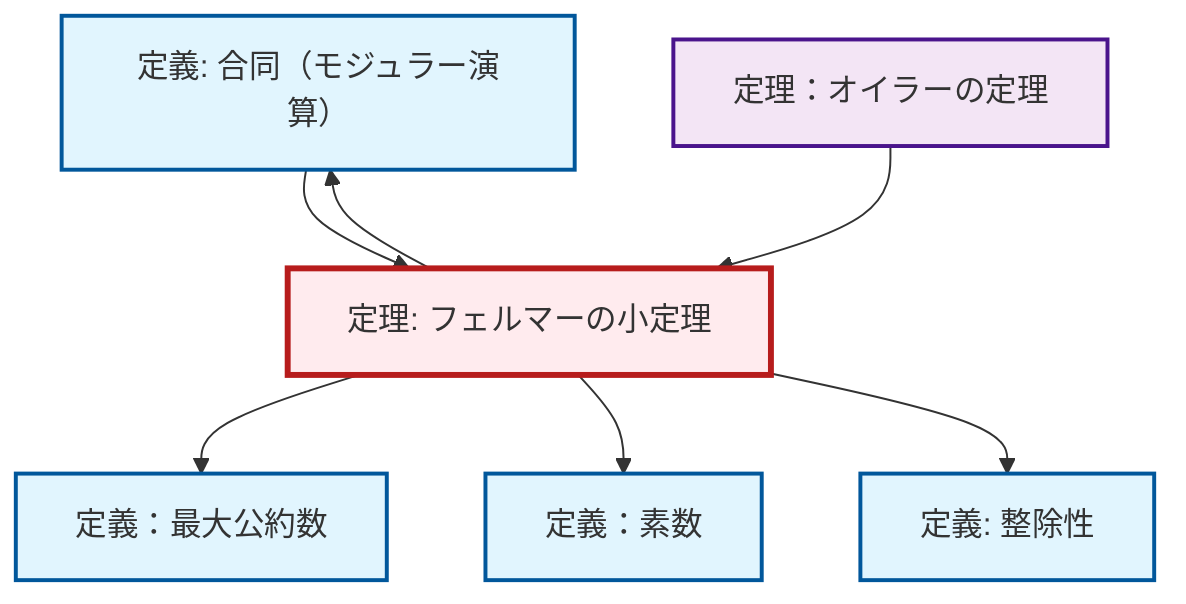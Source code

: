 graph TD
    classDef definition fill:#e1f5fe,stroke:#01579b,stroke-width:2px
    classDef theorem fill:#f3e5f5,stroke:#4a148c,stroke-width:2px
    classDef axiom fill:#fff3e0,stroke:#e65100,stroke-width:2px
    classDef example fill:#e8f5e9,stroke:#1b5e20,stroke-width:2px
    classDef current fill:#ffebee,stroke:#b71c1c,stroke-width:3px
    def-divisibility["定義: 整除性"]:::definition
    def-congruence["定義: 合同（モジュラー演算）"]:::definition
    thm-fermat-little["定理: フェルマーの小定理"]:::theorem
    def-prime["定義：素数"]:::definition
    def-gcd["定義：最大公約数"]:::definition
    thm-euler["定理：オイラーの定理"]:::theorem
    def-congruence --> thm-fermat-little
    thm-fermat-little --> def-gcd
    thm-fermat-little --> def-congruence
    thm-fermat-little --> def-prime
    thm-fermat-little --> def-divisibility
    thm-euler --> thm-fermat-little
    class thm-fermat-little current